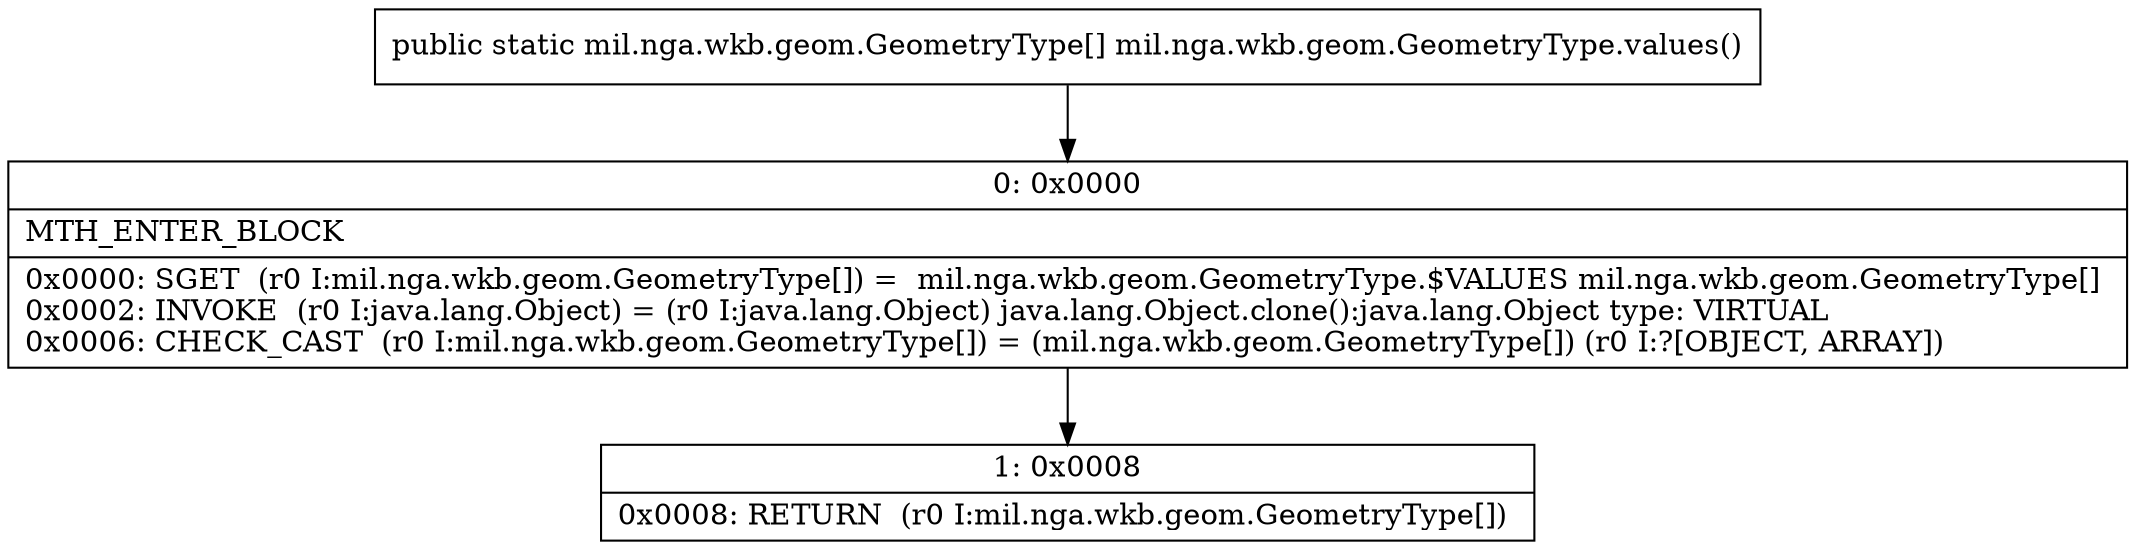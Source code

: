 digraph "CFG formil.nga.wkb.geom.GeometryType.values()[Lmil\/nga\/wkb\/geom\/GeometryType;" {
Node_0 [shape=record,label="{0\:\ 0x0000|MTH_ENTER_BLOCK\l|0x0000: SGET  (r0 I:mil.nga.wkb.geom.GeometryType[]) =  mil.nga.wkb.geom.GeometryType.$VALUES mil.nga.wkb.geom.GeometryType[] \l0x0002: INVOKE  (r0 I:java.lang.Object) = (r0 I:java.lang.Object) java.lang.Object.clone():java.lang.Object type: VIRTUAL \l0x0006: CHECK_CAST  (r0 I:mil.nga.wkb.geom.GeometryType[]) = (mil.nga.wkb.geom.GeometryType[]) (r0 I:?[OBJECT, ARRAY]) \l}"];
Node_1 [shape=record,label="{1\:\ 0x0008|0x0008: RETURN  (r0 I:mil.nga.wkb.geom.GeometryType[]) \l}"];
MethodNode[shape=record,label="{public static mil.nga.wkb.geom.GeometryType[] mil.nga.wkb.geom.GeometryType.values() }"];
MethodNode -> Node_0;
Node_0 -> Node_1;
}

